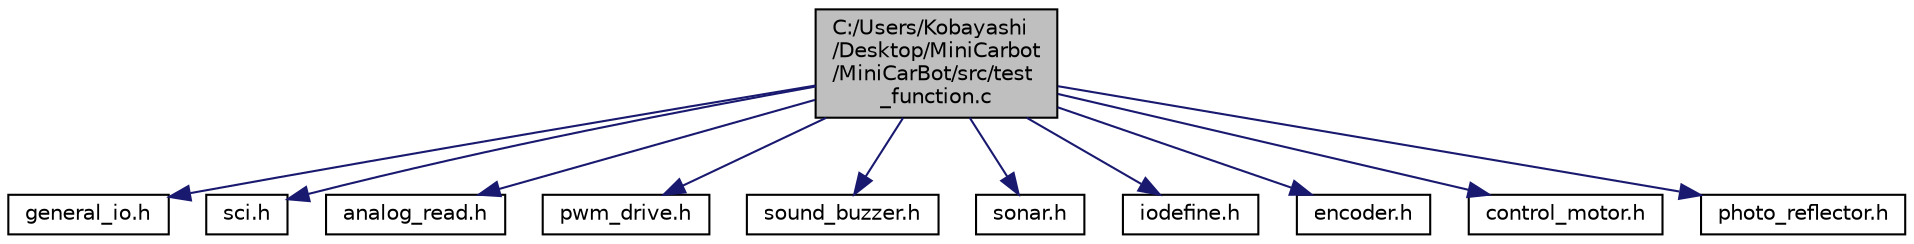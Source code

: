 digraph "C:/Users/Kobayashi/Desktop/MiniCarbot/MiniCarBot/src/test_function.c"
{
 // LATEX_PDF_SIZE
  edge [fontname="Helvetica",fontsize="10",labelfontname="Helvetica",labelfontsize="10"];
  node [fontname="Helvetica",fontsize="10",shape=record];
  Node1 [label="C:/Users/Kobayashi\l/Desktop/MiniCarbot\l/MiniCarBot/src/test\l_function.c",height=0.2,width=0.4,color="black", fillcolor="grey75", style="filled", fontcolor="black",tooltip=" "];
  Node1 -> Node2 [color="midnightblue",fontsize="10",style="solid",fontname="Helvetica"];
  Node2 [label="general_io.h",height=0.2,width=0.4,color="black", fillcolor="white", style="filled",URL="$general__io_8h.html",tooltip="汎用ポートのON/OFF出力"];
  Node1 -> Node3 [color="midnightblue",fontsize="10",style="solid",fontname="Helvetica"];
  Node3 [label="sci.h",height=0.2,width=0.4,color="black", fillcolor="white", style="filled",URL="$sci_8h.html",tooltip="RS232によるシリアル通信。RX220からの出力のみ実装"];
  Node1 -> Node4 [color="midnightblue",fontsize="10",style="solid",fontname="Helvetica"];
  Node4 [label="analog_read.h",height=0.2,width=0.4,color="black", fillcolor="white", style="filled",URL="$analog__read_8h.html",tooltip="フォトトランジスタとバッテリ電圧をAD取得"];
  Node1 -> Node5 [color="midnightblue",fontsize="10",style="solid",fontname="Helvetica"];
  Node5 [label="pwm_drive.h",height=0.2,width=0.4,color="black", fillcolor="white", style="filled",URL="$pwm__drive_8h.html",tooltip="左車輪モータと右車輪モータのPWM駆動"];
  Node1 -> Node6 [color="midnightblue",fontsize="10",style="solid",fontname="Helvetica"];
  Node6 [label="sound_buzzer.h",height=0.2,width=0.4,color="black", fillcolor="white", style="filled",URL="$sound__buzzer_8h.html",tooltip="ブザーを駆動するための周波数可変の矩形波出力"];
  Node1 -> Node7 [color="midnightblue",fontsize="10",style="solid",fontname="Helvetica"];
  Node7 [label="sonar.h",height=0.2,width=0.4,color="black", fillcolor="white", style="filled",URL="$sonar_8h.html",tooltip="超音波センサ(HC-SR04)による距離計測"];
  Node1 -> Node8 [color="midnightblue",fontsize="10",style="solid",fontname="Helvetica"];
  Node8 [label="iodefine.h",height=0.2,width=0.4,color="black", fillcolor="white", style="filled",URL="$iodefine_8h.html",tooltip=" "];
  Node1 -> Node9 [color="midnightblue",fontsize="10",style="solid",fontname="Helvetica"];
  Node9 [label="encoder.h",height=0.2,width=0.4,color="black", fillcolor="white", style="filled",URL="$encoder_8h.html",tooltip="左モータと右モータのエンコーダカウントを取得"];
  Node1 -> Node10 [color="midnightblue",fontsize="10",style="solid",fontname="Helvetica"];
  Node10 [label="control_motor.h",height=0.2,width=0.4,color="black", fillcolor="white", style="filled",URL="$control__motor_8h.html",tooltip="モータ駆動用PWM出力。エンコーダカウント取得。 これらを使用した、モータ回転数制御。"];
  Node1 -> Node11 [color="midnightblue",fontsize="10",style="solid",fontname="Helvetica"];
  Node11 [label="photo_reflector.h",height=0.2,width=0.4,color="black", fillcolor="white", style="filled",URL="$photo__reflector_8h.html",tooltip=" "];
}
